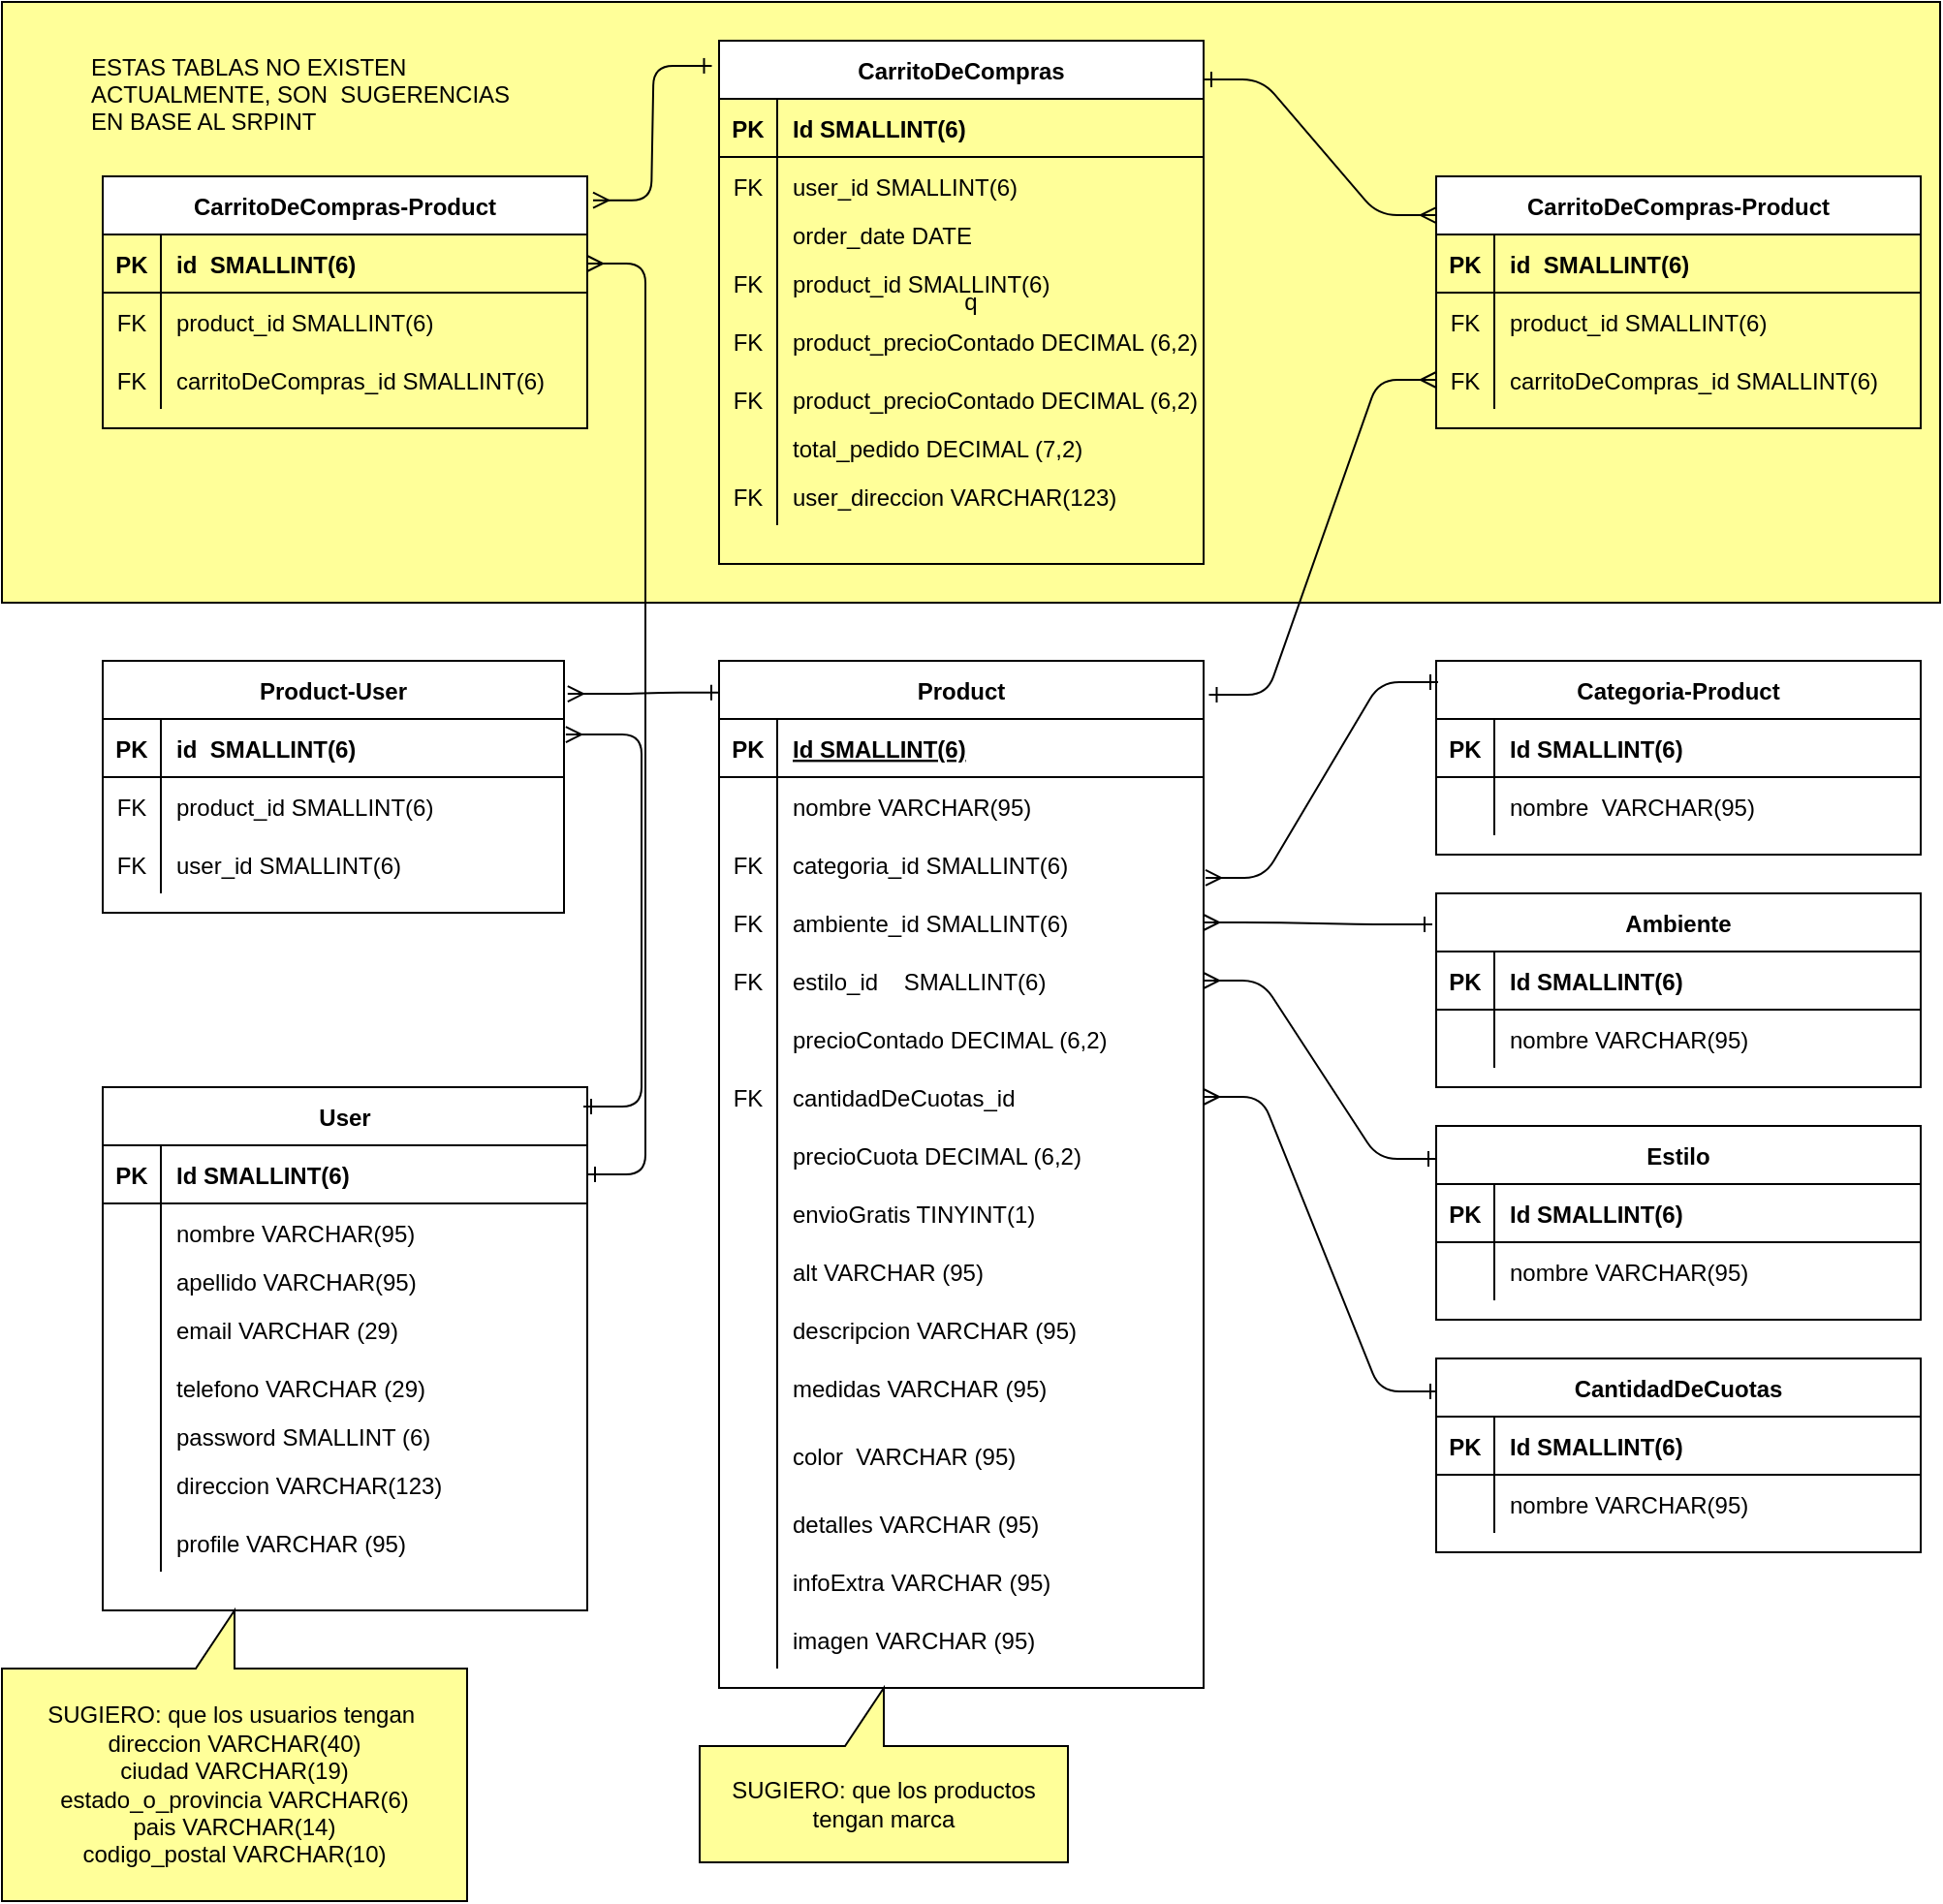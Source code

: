 <mxfile version="20.1.1" type="github">
  <diagram id="R2lEEEUBdFMjLlhIrx00" name="Page-1">
    <mxGraphModel dx="2216" dy="976" grid="1" gridSize="10" guides="1" tooltips="1" connect="1" arrows="1" fold="1" page="1" pageScale="1" pageWidth="850" pageHeight="1100" math="0" shadow="0" extFonts="Permanent Marker^https://fonts.googleapis.com/css?family=Permanent+Marker">
      <root>
        <mxCell id="0" />
        <mxCell id="1" parent="0" />
        <mxCell id="teKQK5fEHj1p9noj8ZQS-124" value="q" style="rounded=0;whiteSpace=wrap;html=1;fillColor=#FFFF99;" vertex="1" parent="1">
          <mxGeometry x="90" y="20" width="1000" height="310" as="geometry" />
        </mxCell>
        <mxCell id="C-vyLk0tnHw3VtMMgP7b-12" value="" style="edgeStyle=entityRelationEdgeStyle;endArrow=ERmany;startArrow=ERone;endFill=0;startFill=0;exitX=0;exitY=0.17;exitDx=0;exitDy=0;entryX=1;entryY=0.5;entryDx=0;entryDy=0;exitPerimeter=0;" parent="1" source="C-vyLk0tnHw3VtMMgP7b-13" target="J-P0UcJTzBurOZCmLvRZ-85" edge="1">
          <mxGeometry width="100" height="100" relative="1" as="geometry">
            <mxPoint x="480" y="365" as="sourcePoint" />
            <mxPoint x="420" y="340" as="targetPoint" />
          </mxGeometry>
        </mxCell>
        <mxCell id="C-vyLk0tnHw3VtMMgP7b-2" value="Product" style="shape=table;startSize=30;container=1;collapsible=1;childLayout=tableLayout;fixedRows=1;rowLines=0;fontStyle=1;align=center;resizeLast=1;" parent="1" vertex="1">
          <mxGeometry x="460" y="360" width="250" height="530" as="geometry" />
        </mxCell>
        <mxCell id="C-vyLk0tnHw3VtMMgP7b-3" value="" style="shape=partialRectangle;collapsible=0;dropTarget=0;pointerEvents=0;fillColor=none;points=[[0,0.5],[1,0.5]];portConstraint=eastwest;top=0;left=0;right=0;bottom=1;" parent="C-vyLk0tnHw3VtMMgP7b-2" vertex="1">
          <mxGeometry y="30" width="250" height="30" as="geometry" />
        </mxCell>
        <mxCell id="C-vyLk0tnHw3VtMMgP7b-4" value="PK" style="shape=partialRectangle;overflow=hidden;connectable=0;fillColor=none;top=0;left=0;bottom=0;right=0;fontStyle=1;" parent="C-vyLk0tnHw3VtMMgP7b-3" vertex="1">
          <mxGeometry width="30" height="30" as="geometry">
            <mxRectangle width="30" height="30" as="alternateBounds" />
          </mxGeometry>
        </mxCell>
        <mxCell id="C-vyLk0tnHw3VtMMgP7b-5" value="Id SMALLINT(6)" style="shape=partialRectangle;overflow=hidden;connectable=0;fillColor=none;top=0;left=0;bottom=0;right=0;align=left;spacingLeft=6;fontStyle=5;" parent="C-vyLk0tnHw3VtMMgP7b-3" vertex="1">
          <mxGeometry x="30" width="220" height="30" as="geometry">
            <mxRectangle width="220" height="30" as="alternateBounds" />
          </mxGeometry>
        </mxCell>
        <mxCell id="C-vyLk0tnHw3VtMMgP7b-6" value="" style="shape=partialRectangle;collapsible=0;dropTarget=0;pointerEvents=0;fillColor=none;points=[[0,0.5],[1,0.5]];portConstraint=eastwest;top=0;left=0;right=0;bottom=0;" parent="C-vyLk0tnHw3VtMMgP7b-2" vertex="1">
          <mxGeometry y="60" width="250" height="30" as="geometry" />
        </mxCell>
        <mxCell id="C-vyLk0tnHw3VtMMgP7b-7" value="" style="shape=partialRectangle;overflow=hidden;connectable=0;fillColor=none;top=0;left=0;bottom=0;right=0;" parent="C-vyLk0tnHw3VtMMgP7b-6" vertex="1">
          <mxGeometry width="30" height="30" as="geometry">
            <mxRectangle width="30" height="30" as="alternateBounds" />
          </mxGeometry>
        </mxCell>
        <mxCell id="C-vyLk0tnHw3VtMMgP7b-8" value="nombre VARCHAR(95)" style="shape=partialRectangle;overflow=hidden;connectable=0;fillColor=none;top=0;left=0;bottom=0;right=0;align=left;spacingLeft=6;" parent="C-vyLk0tnHw3VtMMgP7b-6" vertex="1">
          <mxGeometry x="30" width="220" height="30" as="geometry">
            <mxRectangle width="220" height="30" as="alternateBounds" />
          </mxGeometry>
        </mxCell>
        <mxCell id="C-vyLk0tnHw3VtMMgP7b-9" value="" style="shape=partialRectangle;collapsible=0;dropTarget=0;pointerEvents=0;fillColor=none;points=[[0,0.5],[1,0.5]];portConstraint=eastwest;top=0;left=0;right=0;bottom=0;" parent="C-vyLk0tnHw3VtMMgP7b-2" vertex="1">
          <mxGeometry y="90" width="250" height="30" as="geometry" />
        </mxCell>
        <mxCell id="C-vyLk0tnHw3VtMMgP7b-10" value="FK" style="shape=partialRectangle;overflow=hidden;connectable=0;fillColor=none;top=0;left=0;bottom=0;right=0;" parent="C-vyLk0tnHw3VtMMgP7b-9" vertex="1">
          <mxGeometry width="30" height="30" as="geometry">
            <mxRectangle width="30" height="30" as="alternateBounds" />
          </mxGeometry>
        </mxCell>
        <mxCell id="C-vyLk0tnHw3VtMMgP7b-11" value="categoria_id SMALLINT(6)" style="shape=partialRectangle;overflow=hidden;connectable=0;fillColor=none;top=0;left=0;bottom=0;right=0;align=left;spacingLeft=6;" parent="C-vyLk0tnHw3VtMMgP7b-9" vertex="1">
          <mxGeometry x="30" width="220" height="30" as="geometry">
            <mxRectangle width="220" height="30" as="alternateBounds" />
          </mxGeometry>
        </mxCell>
        <mxCell id="J-P0UcJTzBurOZCmLvRZ-69" value="" style="shape=partialRectangle;collapsible=0;dropTarget=0;pointerEvents=0;fillColor=none;points=[[0,0.5],[1,0.5]];portConstraint=eastwest;top=0;left=0;right=0;bottom=0;" parent="C-vyLk0tnHw3VtMMgP7b-2" vertex="1">
          <mxGeometry y="120" width="250" height="30" as="geometry" />
        </mxCell>
        <mxCell id="J-P0UcJTzBurOZCmLvRZ-70" value="FK" style="shape=partialRectangle;overflow=hidden;connectable=0;fillColor=none;top=0;left=0;bottom=0;right=0;" parent="J-P0UcJTzBurOZCmLvRZ-69" vertex="1">
          <mxGeometry width="30" height="30" as="geometry">
            <mxRectangle width="30" height="30" as="alternateBounds" />
          </mxGeometry>
        </mxCell>
        <mxCell id="J-P0UcJTzBurOZCmLvRZ-71" value="ambiente_id SMALLINT(6)" style="shape=partialRectangle;overflow=hidden;connectable=0;fillColor=none;top=0;left=0;bottom=0;right=0;align=left;spacingLeft=6;" parent="J-P0UcJTzBurOZCmLvRZ-69" vertex="1">
          <mxGeometry x="30" width="220" height="30" as="geometry">
            <mxRectangle width="220" height="30" as="alternateBounds" />
          </mxGeometry>
        </mxCell>
        <mxCell id="J-P0UcJTzBurOZCmLvRZ-85" value="" style="shape=partialRectangle;collapsible=0;dropTarget=0;pointerEvents=0;fillColor=none;points=[[0,0.5],[1,0.5]];portConstraint=eastwest;top=0;left=0;right=0;bottom=0;" parent="C-vyLk0tnHw3VtMMgP7b-2" vertex="1">
          <mxGeometry y="150" width="250" height="30" as="geometry" />
        </mxCell>
        <mxCell id="J-P0UcJTzBurOZCmLvRZ-86" value="FK" style="shape=partialRectangle;overflow=hidden;connectable=0;fillColor=none;top=0;left=0;bottom=0;right=0;" parent="J-P0UcJTzBurOZCmLvRZ-85" vertex="1">
          <mxGeometry width="30" height="30" as="geometry">
            <mxRectangle width="30" height="30" as="alternateBounds" />
          </mxGeometry>
        </mxCell>
        <mxCell id="J-P0UcJTzBurOZCmLvRZ-87" value="estilo_id    SMALLINT(6)" style="shape=partialRectangle;overflow=hidden;connectable=0;fillColor=none;top=0;left=0;bottom=0;right=0;align=left;spacingLeft=6;" parent="J-P0UcJTzBurOZCmLvRZ-85" vertex="1">
          <mxGeometry x="30" width="220" height="30" as="geometry">
            <mxRectangle width="220" height="30" as="alternateBounds" />
          </mxGeometry>
        </mxCell>
        <mxCell id="J-P0UcJTzBurOZCmLvRZ-88" value="" style="shape=partialRectangle;collapsible=0;dropTarget=0;pointerEvents=0;fillColor=none;points=[[0,0.5],[1,0.5]];portConstraint=eastwest;top=0;left=0;right=0;bottom=0;" parent="C-vyLk0tnHw3VtMMgP7b-2" vertex="1">
          <mxGeometry y="180" width="250" height="30" as="geometry" />
        </mxCell>
        <mxCell id="J-P0UcJTzBurOZCmLvRZ-89" value="" style="shape=partialRectangle;overflow=hidden;connectable=0;fillColor=none;top=0;left=0;bottom=0;right=0;" parent="J-P0UcJTzBurOZCmLvRZ-88" vertex="1">
          <mxGeometry width="30" height="30" as="geometry">
            <mxRectangle width="30" height="30" as="alternateBounds" />
          </mxGeometry>
        </mxCell>
        <mxCell id="J-P0UcJTzBurOZCmLvRZ-90" value="precioContado DECIMAL (6,2)" style="shape=partialRectangle;overflow=hidden;connectable=0;fillColor=none;top=0;left=0;bottom=0;right=0;align=left;spacingLeft=6;" parent="J-P0UcJTzBurOZCmLvRZ-88" vertex="1">
          <mxGeometry x="30" width="220" height="30" as="geometry">
            <mxRectangle width="220" height="30" as="alternateBounds" />
          </mxGeometry>
        </mxCell>
        <mxCell id="J-P0UcJTzBurOZCmLvRZ-91" value="" style="shape=partialRectangle;collapsible=0;dropTarget=0;pointerEvents=0;fillColor=none;points=[[0,0.5],[1,0.5]];portConstraint=eastwest;top=0;left=0;right=0;bottom=0;" parent="C-vyLk0tnHw3VtMMgP7b-2" vertex="1">
          <mxGeometry y="210" width="250" height="30" as="geometry" />
        </mxCell>
        <mxCell id="J-P0UcJTzBurOZCmLvRZ-92" value="FK" style="shape=partialRectangle;overflow=hidden;connectable=0;fillColor=none;top=0;left=0;bottom=0;right=0;" parent="J-P0UcJTzBurOZCmLvRZ-91" vertex="1">
          <mxGeometry width="30" height="30" as="geometry">
            <mxRectangle width="30" height="30" as="alternateBounds" />
          </mxGeometry>
        </mxCell>
        <mxCell id="J-P0UcJTzBurOZCmLvRZ-93" value="cantidadDeCuotas_id" style="shape=partialRectangle;overflow=hidden;connectable=0;fillColor=none;top=0;left=0;bottom=0;right=0;align=left;spacingLeft=6;" parent="J-P0UcJTzBurOZCmLvRZ-91" vertex="1">
          <mxGeometry x="30" width="220" height="30" as="geometry">
            <mxRectangle width="220" height="30" as="alternateBounds" />
          </mxGeometry>
        </mxCell>
        <mxCell id="J-P0UcJTzBurOZCmLvRZ-116" value="" style="shape=partialRectangle;collapsible=0;dropTarget=0;pointerEvents=0;fillColor=none;points=[[0,0.5],[1,0.5]];portConstraint=eastwest;top=0;left=0;right=0;bottom=0;" parent="C-vyLk0tnHw3VtMMgP7b-2" vertex="1">
          <mxGeometry y="240" width="250" height="30" as="geometry" />
        </mxCell>
        <mxCell id="J-P0UcJTzBurOZCmLvRZ-117" value="" style="shape=partialRectangle;overflow=hidden;connectable=0;fillColor=none;top=0;left=0;bottom=0;right=0;" parent="J-P0UcJTzBurOZCmLvRZ-116" vertex="1">
          <mxGeometry width="30" height="30" as="geometry">
            <mxRectangle width="30" height="30" as="alternateBounds" />
          </mxGeometry>
        </mxCell>
        <mxCell id="J-P0UcJTzBurOZCmLvRZ-118" value="precioCuota DECIMAL (6,2)" style="shape=partialRectangle;overflow=hidden;connectable=0;fillColor=none;top=0;left=0;bottom=0;right=0;align=left;spacingLeft=6;" parent="J-P0UcJTzBurOZCmLvRZ-116" vertex="1">
          <mxGeometry x="30" width="220" height="30" as="geometry">
            <mxRectangle width="220" height="30" as="alternateBounds" />
          </mxGeometry>
        </mxCell>
        <mxCell id="J-P0UcJTzBurOZCmLvRZ-144" value="" style="shape=partialRectangle;collapsible=0;dropTarget=0;pointerEvents=0;fillColor=none;points=[[0,0.5],[1,0.5]];portConstraint=eastwest;top=0;left=0;right=0;bottom=0;" parent="C-vyLk0tnHw3VtMMgP7b-2" vertex="1">
          <mxGeometry y="270" width="250" height="30" as="geometry" />
        </mxCell>
        <mxCell id="J-P0UcJTzBurOZCmLvRZ-145" value="" style="shape=partialRectangle;overflow=hidden;connectable=0;fillColor=none;top=0;left=0;bottom=0;right=0;" parent="J-P0UcJTzBurOZCmLvRZ-144" vertex="1">
          <mxGeometry width="30" height="30" as="geometry">
            <mxRectangle width="30" height="30" as="alternateBounds" />
          </mxGeometry>
        </mxCell>
        <mxCell id="J-P0UcJTzBurOZCmLvRZ-146" value="envioGratis TINYINT(1)" style="shape=partialRectangle;overflow=hidden;connectable=0;fillColor=none;top=0;left=0;bottom=0;right=0;align=left;spacingLeft=6;" parent="J-P0UcJTzBurOZCmLvRZ-144" vertex="1">
          <mxGeometry x="30" width="220" height="30" as="geometry">
            <mxRectangle width="220" height="30" as="alternateBounds" />
          </mxGeometry>
        </mxCell>
        <mxCell id="J-P0UcJTzBurOZCmLvRZ-147" value="" style="shape=partialRectangle;collapsible=0;dropTarget=0;pointerEvents=0;fillColor=none;points=[[0,0.5],[1,0.5]];portConstraint=eastwest;top=0;left=0;right=0;bottom=0;" parent="C-vyLk0tnHw3VtMMgP7b-2" vertex="1">
          <mxGeometry y="300" width="250" height="30" as="geometry" />
        </mxCell>
        <mxCell id="J-P0UcJTzBurOZCmLvRZ-148" value="" style="shape=partialRectangle;overflow=hidden;connectable=0;fillColor=none;top=0;left=0;bottom=0;right=0;" parent="J-P0UcJTzBurOZCmLvRZ-147" vertex="1">
          <mxGeometry width="30" height="30" as="geometry">
            <mxRectangle width="30" height="30" as="alternateBounds" />
          </mxGeometry>
        </mxCell>
        <mxCell id="J-P0UcJTzBurOZCmLvRZ-149" value="alt VARCHAR (95)" style="shape=partialRectangle;overflow=hidden;connectable=0;fillColor=none;top=0;left=0;bottom=0;right=0;align=left;spacingLeft=6;" parent="J-P0UcJTzBurOZCmLvRZ-147" vertex="1">
          <mxGeometry x="30" width="220" height="30" as="geometry">
            <mxRectangle width="220" height="30" as="alternateBounds" />
          </mxGeometry>
        </mxCell>
        <mxCell id="J-P0UcJTzBurOZCmLvRZ-181" value="" style="shape=partialRectangle;collapsible=0;dropTarget=0;pointerEvents=0;fillColor=none;points=[[0,0.5],[1,0.5]];portConstraint=eastwest;top=0;left=0;right=0;bottom=0;" parent="C-vyLk0tnHw3VtMMgP7b-2" vertex="1">
          <mxGeometry y="330" width="250" height="30" as="geometry" />
        </mxCell>
        <mxCell id="J-P0UcJTzBurOZCmLvRZ-182" value="" style="shape=partialRectangle;overflow=hidden;connectable=0;fillColor=none;top=0;left=0;bottom=0;right=0;" parent="J-P0UcJTzBurOZCmLvRZ-181" vertex="1">
          <mxGeometry width="30" height="30" as="geometry">
            <mxRectangle width="30" height="30" as="alternateBounds" />
          </mxGeometry>
        </mxCell>
        <mxCell id="J-P0UcJTzBurOZCmLvRZ-183" value="descripcion VARCHAR (95)" style="shape=partialRectangle;overflow=hidden;connectable=0;fillColor=none;top=0;left=0;bottom=0;right=0;align=left;spacingLeft=6;" parent="J-P0UcJTzBurOZCmLvRZ-181" vertex="1">
          <mxGeometry x="30" width="220" height="30" as="geometry">
            <mxRectangle width="220" height="30" as="alternateBounds" />
          </mxGeometry>
        </mxCell>
        <mxCell id="J-P0UcJTzBurOZCmLvRZ-184" value="" style="shape=partialRectangle;collapsible=0;dropTarget=0;pointerEvents=0;fillColor=none;points=[[0,0.5],[1,0.5]];portConstraint=eastwest;top=0;left=0;right=0;bottom=0;" parent="C-vyLk0tnHw3VtMMgP7b-2" vertex="1">
          <mxGeometry y="360" width="250" height="30" as="geometry" />
        </mxCell>
        <mxCell id="J-P0UcJTzBurOZCmLvRZ-185" value="" style="shape=partialRectangle;overflow=hidden;connectable=0;fillColor=none;top=0;left=0;bottom=0;right=0;" parent="J-P0UcJTzBurOZCmLvRZ-184" vertex="1">
          <mxGeometry width="30" height="30" as="geometry">
            <mxRectangle width="30" height="30" as="alternateBounds" />
          </mxGeometry>
        </mxCell>
        <mxCell id="J-P0UcJTzBurOZCmLvRZ-186" value="medidas VARCHAR (95)" style="shape=partialRectangle;overflow=hidden;connectable=0;fillColor=none;top=0;left=0;bottom=0;right=0;align=left;spacingLeft=6;" parent="J-P0UcJTzBurOZCmLvRZ-184" vertex="1">
          <mxGeometry x="30" width="220" height="30" as="geometry">
            <mxRectangle width="220" height="30" as="alternateBounds" />
          </mxGeometry>
        </mxCell>
        <mxCell id="J-P0UcJTzBurOZCmLvRZ-187" value="" style="shape=partialRectangle;collapsible=0;dropTarget=0;pointerEvents=0;fillColor=none;points=[[0,0.5],[1,0.5]];portConstraint=eastwest;top=0;left=0;right=0;bottom=0;" parent="C-vyLk0tnHw3VtMMgP7b-2" vertex="1">
          <mxGeometry y="390" width="250" height="40" as="geometry" />
        </mxCell>
        <mxCell id="J-P0UcJTzBurOZCmLvRZ-188" value="" style="shape=partialRectangle;overflow=hidden;connectable=0;fillColor=none;top=0;left=0;bottom=0;right=0;" parent="J-P0UcJTzBurOZCmLvRZ-187" vertex="1">
          <mxGeometry width="30" height="40" as="geometry">
            <mxRectangle width="30" height="40" as="alternateBounds" />
          </mxGeometry>
        </mxCell>
        <mxCell id="J-P0UcJTzBurOZCmLvRZ-189" value="color  VARCHAR (95)" style="shape=partialRectangle;overflow=hidden;connectable=0;fillColor=none;top=0;left=0;bottom=0;right=0;align=left;spacingLeft=6;" parent="J-P0UcJTzBurOZCmLvRZ-187" vertex="1">
          <mxGeometry x="30" width="220" height="40" as="geometry">
            <mxRectangle width="220" height="40" as="alternateBounds" />
          </mxGeometry>
        </mxCell>
        <mxCell id="J-P0UcJTzBurOZCmLvRZ-190" value="" style="shape=partialRectangle;collapsible=0;dropTarget=0;pointerEvents=0;fillColor=none;points=[[0,0.5],[1,0.5]];portConstraint=eastwest;top=0;left=0;right=0;bottom=0;" parent="C-vyLk0tnHw3VtMMgP7b-2" vertex="1">
          <mxGeometry y="430" width="250" height="30" as="geometry" />
        </mxCell>
        <mxCell id="J-P0UcJTzBurOZCmLvRZ-191" value="" style="shape=partialRectangle;overflow=hidden;connectable=0;fillColor=none;top=0;left=0;bottom=0;right=0;" parent="J-P0UcJTzBurOZCmLvRZ-190" vertex="1">
          <mxGeometry width="30" height="30" as="geometry">
            <mxRectangle width="30" height="30" as="alternateBounds" />
          </mxGeometry>
        </mxCell>
        <mxCell id="J-P0UcJTzBurOZCmLvRZ-192" value="detalles VARCHAR (95)" style="shape=partialRectangle;overflow=hidden;connectable=0;fillColor=none;top=0;left=0;bottom=0;right=0;align=left;spacingLeft=6;" parent="J-P0UcJTzBurOZCmLvRZ-190" vertex="1">
          <mxGeometry x="30" width="220" height="30" as="geometry">
            <mxRectangle width="220" height="30" as="alternateBounds" />
          </mxGeometry>
        </mxCell>
        <mxCell id="J-P0UcJTzBurOZCmLvRZ-193" value="" style="shape=partialRectangle;collapsible=0;dropTarget=0;pointerEvents=0;fillColor=none;points=[[0,0.5],[1,0.5]];portConstraint=eastwest;top=0;left=0;right=0;bottom=0;" parent="C-vyLk0tnHw3VtMMgP7b-2" vertex="1">
          <mxGeometry y="460" width="250" height="30" as="geometry" />
        </mxCell>
        <mxCell id="J-P0UcJTzBurOZCmLvRZ-194" value="" style="shape=partialRectangle;overflow=hidden;connectable=0;fillColor=none;top=0;left=0;bottom=0;right=0;" parent="J-P0UcJTzBurOZCmLvRZ-193" vertex="1">
          <mxGeometry width="30" height="30" as="geometry">
            <mxRectangle width="30" height="30" as="alternateBounds" />
          </mxGeometry>
        </mxCell>
        <mxCell id="J-P0UcJTzBurOZCmLvRZ-195" value="infoExtra VARCHAR (95)" style="shape=partialRectangle;overflow=hidden;connectable=0;fillColor=none;top=0;left=0;bottom=0;right=0;align=left;spacingLeft=6;" parent="J-P0UcJTzBurOZCmLvRZ-193" vertex="1">
          <mxGeometry x="30" width="220" height="30" as="geometry">
            <mxRectangle width="220" height="30" as="alternateBounds" />
          </mxGeometry>
        </mxCell>
        <mxCell id="J-P0UcJTzBurOZCmLvRZ-196" value="" style="shape=partialRectangle;collapsible=0;dropTarget=0;pointerEvents=0;fillColor=none;points=[[0,0.5],[1,0.5]];portConstraint=eastwest;top=0;left=0;right=0;bottom=0;" parent="C-vyLk0tnHw3VtMMgP7b-2" vertex="1">
          <mxGeometry y="490" width="250" height="30" as="geometry" />
        </mxCell>
        <mxCell id="J-P0UcJTzBurOZCmLvRZ-197" value="" style="shape=partialRectangle;overflow=hidden;connectable=0;fillColor=none;top=0;left=0;bottom=0;right=0;" parent="J-P0UcJTzBurOZCmLvRZ-196" vertex="1">
          <mxGeometry width="30" height="30" as="geometry">
            <mxRectangle width="30" height="30" as="alternateBounds" />
          </mxGeometry>
        </mxCell>
        <mxCell id="J-P0UcJTzBurOZCmLvRZ-198" value="imagen VARCHAR (95)" style="shape=partialRectangle;overflow=hidden;connectable=0;fillColor=none;top=0;left=0;bottom=0;right=0;align=left;spacingLeft=6;" parent="J-P0UcJTzBurOZCmLvRZ-196" vertex="1">
          <mxGeometry x="30" width="220" height="30" as="geometry">
            <mxRectangle width="220" height="30" as="alternateBounds" />
          </mxGeometry>
        </mxCell>
        <mxCell id="C-vyLk0tnHw3VtMMgP7b-13" value="Estilo" style="shape=table;startSize=30;container=1;collapsible=1;childLayout=tableLayout;fixedRows=1;rowLines=0;fontStyle=1;align=center;resizeLast=1;" parent="1" vertex="1">
          <mxGeometry x="830" y="600" width="250" height="100" as="geometry" />
        </mxCell>
        <mxCell id="C-vyLk0tnHw3VtMMgP7b-14" value="" style="shape=partialRectangle;collapsible=0;dropTarget=0;pointerEvents=0;fillColor=none;points=[[0,0.5],[1,0.5]];portConstraint=eastwest;top=0;left=0;right=0;bottom=1;" parent="C-vyLk0tnHw3VtMMgP7b-13" vertex="1">
          <mxGeometry y="30" width="250" height="30" as="geometry" />
        </mxCell>
        <mxCell id="C-vyLk0tnHw3VtMMgP7b-15" value="PK" style="shape=partialRectangle;overflow=hidden;connectable=0;fillColor=none;top=0;left=0;bottom=0;right=0;fontStyle=1;" parent="C-vyLk0tnHw3VtMMgP7b-14" vertex="1">
          <mxGeometry width="30" height="30" as="geometry">
            <mxRectangle width="30" height="30" as="alternateBounds" />
          </mxGeometry>
        </mxCell>
        <mxCell id="C-vyLk0tnHw3VtMMgP7b-16" value="Id SMALLINT(6)" style="shape=partialRectangle;overflow=hidden;connectable=0;fillColor=none;top=0;left=0;bottom=0;right=0;align=left;spacingLeft=6;fontStyle=1;" parent="C-vyLk0tnHw3VtMMgP7b-14" vertex="1">
          <mxGeometry x="30" width="220" height="30" as="geometry">
            <mxRectangle width="220" height="30" as="alternateBounds" />
          </mxGeometry>
        </mxCell>
        <mxCell id="C-vyLk0tnHw3VtMMgP7b-17" value="" style="shape=partialRectangle;collapsible=0;dropTarget=0;pointerEvents=0;fillColor=none;points=[[0,0.5],[1,0.5]];portConstraint=eastwest;top=0;left=0;right=0;bottom=0;" parent="C-vyLk0tnHw3VtMMgP7b-13" vertex="1">
          <mxGeometry y="60" width="250" height="30" as="geometry" />
        </mxCell>
        <mxCell id="C-vyLk0tnHw3VtMMgP7b-18" value="" style="shape=partialRectangle;overflow=hidden;connectable=0;fillColor=none;top=0;left=0;bottom=0;right=0;" parent="C-vyLk0tnHw3VtMMgP7b-17" vertex="1">
          <mxGeometry width="30" height="30" as="geometry">
            <mxRectangle width="30" height="30" as="alternateBounds" />
          </mxGeometry>
        </mxCell>
        <mxCell id="C-vyLk0tnHw3VtMMgP7b-19" value="nombre VARCHAR(95)" style="shape=partialRectangle;overflow=hidden;connectable=0;fillColor=none;top=0;left=0;bottom=0;right=0;align=left;spacingLeft=6;" parent="C-vyLk0tnHw3VtMMgP7b-17" vertex="1">
          <mxGeometry x="30" width="220" height="30" as="geometry">
            <mxRectangle width="220" height="30" as="alternateBounds" />
          </mxGeometry>
        </mxCell>
        <mxCell id="C-vyLk0tnHw3VtMMgP7b-23" value="User" style="shape=table;startSize=30;container=1;collapsible=1;childLayout=tableLayout;fixedRows=1;rowLines=0;fontStyle=1;align=center;resizeLast=1;" parent="1" vertex="1">
          <mxGeometry x="142" y="580" width="250" height="270" as="geometry" />
        </mxCell>
        <mxCell id="C-vyLk0tnHw3VtMMgP7b-24" value="" style="shape=partialRectangle;collapsible=0;dropTarget=0;pointerEvents=0;fillColor=none;points=[[0,0.5],[1,0.5]];portConstraint=eastwest;top=0;left=0;right=0;bottom=1;" parent="C-vyLk0tnHw3VtMMgP7b-23" vertex="1">
          <mxGeometry y="30" width="250" height="30" as="geometry" />
        </mxCell>
        <mxCell id="C-vyLk0tnHw3VtMMgP7b-25" value="PK" style="shape=partialRectangle;overflow=hidden;connectable=0;fillColor=none;top=0;left=0;bottom=0;right=0;fontStyle=1;" parent="C-vyLk0tnHw3VtMMgP7b-24" vertex="1">
          <mxGeometry width="30" height="30" as="geometry">
            <mxRectangle width="30" height="30" as="alternateBounds" />
          </mxGeometry>
        </mxCell>
        <mxCell id="C-vyLk0tnHw3VtMMgP7b-26" value="Id SMALLINT(6)" style="shape=partialRectangle;overflow=hidden;connectable=0;fillColor=none;top=0;left=0;bottom=0;right=0;align=left;spacingLeft=6;fontStyle=1;" parent="C-vyLk0tnHw3VtMMgP7b-24" vertex="1">
          <mxGeometry x="30" width="220" height="30" as="geometry">
            <mxRectangle width="220" height="30" as="alternateBounds" />
          </mxGeometry>
        </mxCell>
        <mxCell id="C-vyLk0tnHw3VtMMgP7b-27" value="" style="shape=partialRectangle;collapsible=0;dropTarget=0;pointerEvents=0;fillColor=none;points=[[0,0.5],[1,0.5]];portConstraint=eastwest;top=0;left=0;right=0;bottom=0;" parent="C-vyLk0tnHw3VtMMgP7b-23" vertex="1">
          <mxGeometry y="60" width="250" height="30" as="geometry" />
        </mxCell>
        <mxCell id="C-vyLk0tnHw3VtMMgP7b-28" value="" style="shape=partialRectangle;overflow=hidden;connectable=0;fillColor=none;top=0;left=0;bottom=0;right=0;" parent="C-vyLk0tnHw3VtMMgP7b-27" vertex="1">
          <mxGeometry width="30" height="30" as="geometry">
            <mxRectangle width="30" height="30" as="alternateBounds" />
          </mxGeometry>
        </mxCell>
        <mxCell id="C-vyLk0tnHw3VtMMgP7b-29" value="nombre VARCHAR(95)" style="shape=partialRectangle;overflow=hidden;connectable=0;fillColor=none;top=0;left=0;bottom=0;right=0;align=left;spacingLeft=6;" parent="C-vyLk0tnHw3VtMMgP7b-27" vertex="1">
          <mxGeometry x="30" width="220" height="30" as="geometry">
            <mxRectangle width="220" height="30" as="alternateBounds" />
          </mxGeometry>
        </mxCell>
        <mxCell id="J-P0UcJTzBurOZCmLvRZ-1" value="" style="shape=partialRectangle;collapsible=0;dropTarget=0;pointerEvents=0;fillColor=none;points=[[0,0.5],[1,0.5]];portConstraint=eastwest;top=0;left=0;right=0;bottom=0;" parent="C-vyLk0tnHw3VtMMgP7b-23" vertex="1">
          <mxGeometry y="90" width="250" height="20" as="geometry" />
        </mxCell>
        <mxCell id="J-P0UcJTzBurOZCmLvRZ-2" value="" style="shape=partialRectangle;overflow=hidden;connectable=0;fillColor=none;top=0;left=0;bottom=0;right=0;" parent="J-P0UcJTzBurOZCmLvRZ-1" vertex="1">
          <mxGeometry width="30" height="20" as="geometry">
            <mxRectangle width="30" height="20" as="alternateBounds" />
          </mxGeometry>
        </mxCell>
        <mxCell id="J-P0UcJTzBurOZCmLvRZ-3" value="apellido VARCHAR(95)" style="shape=partialRectangle;overflow=hidden;connectable=0;fillColor=none;top=0;left=0;bottom=0;right=0;align=left;spacingLeft=6;" parent="J-P0UcJTzBurOZCmLvRZ-1" vertex="1">
          <mxGeometry x="30" width="220" height="20" as="geometry">
            <mxRectangle width="220" height="20" as="alternateBounds" />
          </mxGeometry>
        </mxCell>
        <mxCell id="J-P0UcJTzBurOZCmLvRZ-16" value="" style="shape=partialRectangle;collapsible=0;dropTarget=0;pointerEvents=0;fillColor=none;points=[[0,0.5],[1,0.5]];portConstraint=eastwest;top=0;left=0;right=0;bottom=0;" parent="C-vyLk0tnHw3VtMMgP7b-23" vertex="1">
          <mxGeometry y="110" width="250" height="30" as="geometry" />
        </mxCell>
        <mxCell id="J-P0UcJTzBurOZCmLvRZ-17" value="" style="shape=partialRectangle;overflow=hidden;connectable=0;fillColor=none;top=0;left=0;bottom=0;right=0;" parent="J-P0UcJTzBurOZCmLvRZ-16" vertex="1">
          <mxGeometry width="30" height="30" as="geometry">
            <mxRectangle width="30" height="30" as="alternateBounds" />
          </mxGeometry>
        </mxCell>
        <mxCell id="J-P0UcJTzBurOZCmLvRZ-18" value="email VARCHAR (29)" style="shape=partialRectangle;overflow=hidden;connectable=0;fillColor=none;top=0;left=0;bottom=0;right=0;align=left;spacingLeft=6;" parent="J-P0UcJTzBurOZCmLvRZ-16" vertex="1">
          <mxGeometry x="30" width="220" height="30" as="geometry">
            <mxRectangle width="220" height="30" as="alternateBounds" />
          </mxGeometry>
        </mxCell>
        <mxCell id="J-P0UcJTzBurOZCmLvRZ-19" value="" style="shape=partialRectangle;collapsible=0;dropTarget=0;pointerEvents=0;fillColor=none;points=[[0,0.5],[1,0.5]];portConstraint=eastwest;top=0;left=0;right=0;bottom=0;" parent="C-vyLk0tnHw3VtMMgP7b-23" vertex="1">
          <mxGeometry y="140" width="250" height="30" as="geometry" />
        </mxCell>
        <mxCell id="J-P0UcJTzBurOZCmLvRZ-20" value="" style="shape=partialRectangle;overflow=hidden;connectable=0;fillColor=none;top=0;left=0;bottom=0;right=0;" parent="J-P0UcJTzBurOZCmLvRZ-19" vertex="1">
          <mxGeometry width="30" height="30" as="geometry">
            <mxRectangle width="30" height="30" as="alternateBounds" />
          </mxGeometry>
        </mxCell>
        <mxCell id="J-P0UcJTzBurOZCmLvRZ-21" value="telefono VARCHAR (29)" style="shape=partialRectangle;overflow=hidden;connectable=0;fillColor=none;top=0;left=0;bottom=0;right=0;align=left;spacingLeft=6;" parent="J-P0UcJTzBurOZCmLvRZ-19" vertex="1">
          <mxGeometry x="30" width="220" height="30" as="geometry">
            <mxRectangle width="220" height="30" as="alternateBounds" />
          </mxGeometry>
        </mxCell>
        <mxCell id="J-P0UcJTzBurOZCmLvRZ-22" value="" style="shape=partialRectangle;collapsible=0;dropTarget=0;pointerEvents=0;fillColor=none;points=[[0,0.5],[1,0.5]];portConstraint=eastwest;top=0;left=0;right=0;bottom=0;" parent="C-vyLk0tnHw3VtMMgP7b-23" vertex="1">
          <mxGeometry y="170" width="250" height="20" as="geometry" />
        </mxCell>
        <mxCell id="J-P0UcJTzBurOZCmLvRZ-23" value="" style="shape=partialRectangle;overflow=hidden;connectable=0;fillColor=none;top=0;left=0;bottom=0;right=0;" parent="J-P0UcJTzBurOZCmLvRZ-22" vertex="1">
          <mxGeometry width="30" height="20" as="geometry">
            <mxRectangle width="30" height="20" as="alternateBounds" />
          </mxGeometry>
        </mxCell>
        <mxCell id="J-P0UcJTzBurOZCmLvRZ-24" value="password SMALLINT (6)" style="shape=partialRectangle;overflow=hidden;connectable=0;fillColor=none;top=0;left=0;bottom=0;right=0;align=left;spacingLeft=6;" parent="J-P0UcJTzBurOZCmLvRZ-22" vertex="1">
          <mxGeometry x="30" width="220" height="20" as="geometry">
            <mxRectangle width="220" height="20" as="alternateBounds" />
          </mxGeometry>
        </mxCell>
        <mxCell id="J-P0UcJTzBurOZCmLvRZ-63" value="" style="shape=partialRectangle;collapsible=0;dropTarget=0;pointerEvents=0;fillColor=none;points=[[0,0.5],[1,0.5]];portConstraint=eastwest;top=0;left=0;right=0;bottom=0;" parent="C-vyLk0tnHw3VtMMgP7b-23" vertex="1">
          <mxGeometry y="190" width="250" height="30" as="geometry" />
        </mxCell>
        <mxCell id="J-P0UcJTzBurOZCmLvRZ-64" value="" style="shape=partialRectangle;overflow=hidden;connectable=0;fillColor=none;top=0;left=0;bottom=0;right=0;" parent="J-P0UcJTzBurOZCmLvRZ-63" vertex="1">
          <mxGeometry width="30" height="30" as="geometry">
            <mxRectangle width="30" height="30" as="alternateBounds" />
          </mxGeometry>
        </mxCell>
        <mxCell id="J-P0UcJTzBurOZCmLvRZ-65" value="direccion VARCHAR(123)" style="shape=partialRectangle;overflow=hidden;connectable=0;fillColor=none;top=0;left=0;bottom=0;right=0;align=left;spacingLeft=6;" parent="J-P0UcJTzBurOZCmLvRZ-63" vertex="1">
          <mxGeometry x="30" width="220" height="30" as="geometry">
            <mxRectangle width="220" height="30" as="alternateBounds" />
          </mxGeometry>
        </mxCell>
        <mxCell id="J-P0UcJTzBurOZCmLvRZ-66" value="" style="shape=partialRectangle;collapsible=0;dropTarget=0;pointerEvents=0;fillColor=none;points=[[0,0.5],[1,0.5]];portConstraint=eastwest;top=0;left=0;right=0;bottom=0;" parent="C-vyLk0tnHw3VtMMgP7b-23" vertex="1">
          <mxGeometry y="220" width="250" height="30" as="geometry" />
        </mxCell>
        <mxCell id="J-P0UcJTzBurOZCmLvRZ-67" value="" style="shape=partialRectangle;overflow=hidden;connectable=0;fillColor=none;top=0;left=0;bottom=0;right=0;" parent="J-P0UcJTzBurOZCmLvRZ-66" vertex="1">
          <mxGeometry width="30" height="30" as="geometry">
            <mxRectangle width="30" height="30" as="alternateBounds" />
          </mxGeometry>
        </mxCell>
        <mxCell id="J-P0UcJTzBurOZCmLvRZ-68" value="profile VARCHAR (95)" style="shape=partialRectangle;overflow=hidden;connectable=0;fillColor=none;top=0;left=0;bottom=0;right=0;align=left;spacingLeft=6;" parent="J-P0UcJTzBurOZCmLvRZ-66" vertex="1">
          <mxGeometry x="30" width="220" height="30" as="geometry">
            <mxRectangle width="220" height="30" as="alternateBounds" />
          </mxGeometry>
        </mxCell>
        <mxCell id="J-P0UcJTzBurOZCmLvRZ-206" value="Categoria-Product" style="shape=table;startSize=30;container=1;collapsible=1;childLayout=tableLayout;fixedRows=1;rowLines=0;fontStyle=1;align=center;resizeLast=1;" parent="1" vertex="1">
          <mxGeometry x="830" y="360" width="250" height="100" as="geometry" />
        </mxCell>
        <mxCell id="J-P0UcJTzBurOZCmLvRZ-207" value="" style="shape=partialRectangle;collapsible=0;dropTarget=0;pointerEvents=0;fillColor=none;points=[[0,0.5],[1,0.5]];portConstraint=eastwest;top=0;left=0;right=0;bottom=1;" parent="J-P0UcJTzBurOZCmLvRZ-206" vertex="1">
          <mxGeometry y="30" width="250" height="30" as="geometry" />
        </mxCell>
        <mxCell id="J-P0UcJTzBurOZCmLvRZ-208" value="PK" style="shape=partialRectangle;overflow=hidden;connectable=0;fillColor=none;top=0;left=0;bottom=0;right=0;fontStyle=1;" parent="J-P0UcJTzBurOZCmLvRZ-207" vertex="1">
          <mxGeometry width="30" height="30" as="geometry">
            <mxRectangle width="30" height="30" as="alternateBounds" />
          </mxGeometry>
        </mxCell>
        <mxCell id="J-P0UcJTzBurOZCmLvRZ-209" value="Id SMALLINT(6)" style="shape=partialRectangle;overflow=hidden;connectable=0;fillColor=none;top=0;left=0;bottom=0;right=0;align=left;spacingLeft=6;fontStyle=1;" parent="J-P0UcJTzBurOZCmLvRZ-207" vertex="1">
          <mxGeometry x="30" width="220" height="30" as="geometry">
            <mxRectangle width="220" height="30" as="alternateBounds" />
          </mxGeometry>
        </mxCell>
        <mxCell id="J-P0UcJTzBurOZCmLvRZ-210" value="" style="shape=partialRectangle;collapsible=0;dropTarget=0;pointerEvents=0;fillColor=none;points=[[0,0.5],[1,0.5]];portConstraint=eastwest;top=0;left=0;right=0;bottom=0;" parent="J-P0UcJTzBurOZCmLvRZ-206" vertex="1">
          <mxGeometry y="60" width="250" height="30" as="geometry" />
        </mxCell>
        <mxCell id="J-P0UcJTzBurOZCmLvRZ-211" value="" style="shape=partialRectangle;overflow=hidden;connectable=0;fillColor=none;top=0;left=0;bottom=0;right=0;" parent="J-P0UcJTzBurOZCmLvRZ-210" vertex="1">
          <mxGeometry width="30" height="30" as="geometry">
            <mxRectangle width="30" height="30" as="alternateBounds" />
          </mxGeometry>
        </mxCell>
        <mxCell id="J-P0UcJTzBurOZCmLvRZ-212" value="nombre  VARCHAR(95)" style="shape=partialRectangle;overflow=hidden;connectable=0;fillColor=none;top=0;left=0;bottom=0;right=0;align=left;spacingLeft=6;" parent="J-P0UcJTzBurOZCmLvRZ-210" vertex="1">
          <mxGeometry x="30" width="220" height="30" as="geometry">
            <mxRectangle width="220" height="30" as="alternateBounds" />
          </mxGeometry>
        </mxCell>
        <mxCell id="J-P0UcJTzBurOZCmLvRZ-213" value="Ambiente" style="shape=table;startSize=30;container=1;collapsible=1;childLayout=tableLayout;fixedRows=1;rowLines=0;fontStyle=1;align=center;resizeLast=1;" parent="1" vertex="1">
          <mxGeometry x="830" y="480" width="250" height="100" as="geometry" />
        </mxCell>
        <mxCell id="J-P0UcJTzBurOZCmLvRZ-214" value="" style="shape=partialRectangle;collapsible=0;dropTarget=0;pointerEvents=0;fillColor=none;points=[[0,0.5],[1,0.5]];portConstraint=eastwest;top=0;left=0;right=0;bottom=1;" parent="J-P0UcJTzBurOZCmLvRZ-213" vertex="1">
          <mxGeometry y="30" width="250" height="30" as="geometry" />
        </mxCell>
        <mxCell id="J-P0UcJTzBurOZCmLvRZ-215" value="PK" style="shape=partialRectangle;overflow=hidden;connectable=0;fillColor=none;top=0;left=0;bottom=0;right=0;fontStyle=1;" parent="J-P0UcJTzBurOZCmLvRZ-214" vertex="1">
          <mxGeometry width="30" height="30" as="geometry">
            <mxRectangle width="30" height="30" as="alternateBounds" />
          </mxGeometry>
        </mxCell>
        <mxCell id="J-P0UcJTzBurOZCmLvRZ-216" value="Id SMALLINT(6)" style="shape=partialRectangle;overflow=hidden;connectable=0;fillColor=none;top=0;left=0;bottom=0;right=0;align=left;spacingLeft=6;fontStyle=1;" parent="J-P0UcJTzBurOZCmLvRZ-214" vertex="1">
          <mxGeometry x="30" width="220" height="30" as="geometry">
            <mxRectangle width="220" height="30" as="alternateBounds" />
          </mxGeometry>
        </mxCell>
        <mxCell id="J-P0UcJTzBurOZCmLvRZ-217" value="" style="shape=partialRectangle;collapsible=0;dropTarget=0;pointerEvents=0;fillColor=none;points=[[0,0.5],[1,0.5]];portConstraint=eastwest;top=0;left=0;right=0;bottom=0;" parent="J-P0UcJTzBurOZCmLvRZ-213" vertex="1">
          <mxGeometry y="60" width="250" height="30" as="geometry" />
        </mxCell>
        <mxCell id="J-P0UcJTzBurOZCmLvRZ-218" value="" style="shape=partialRectangle;overflow=hidden;connectable=0;fillColor=none;top=0;left=0;bottom=0;right=0;" parent="J-P0UcJTzBurOZCmLvRZ-217" vertex="1">
          <mxGeometry width="30" height="30" as="geometry">
            <mxRectangle width="30" height="30" as="alternateBounds" />
          </mxGeometry>
        </mxCell>
        <mxCell id="J-P0UcJTzBurOZCmLvRZ-219" value="nombre VARCHAR(95)" style="shape=partialRectangle;overflow=hidden;connectable=0;fillColor=none;top=0;left=0;bottom=0;right=0;align=left;spacingLeft=6;" parent="J-P0UcJTzBurOZCmLvRZ-217" vertex="1">
          <mxGeometry x="30" width="220" height="30" as="geometry">
            <mxRectangle width="220" height="30" as="alternateBounds" />
          </mxGeometry>
        </mxCell>
        <mxCell id="J-P0UcJTzBurOZCmLvRZ-220" value="Product-User" style="shape=table;startSize=30;container=1;collapsible=1;childLayout=tableLayout;fixedRows=1;rowLines=0;fontStyle=1;align=center;resizeLast=1;" parent="1" vertex="1">
          <mxGeometry x="142" y="360" width="238" height="130" as="geometry" />
        </mxCell>
        <mxCell id="J-P0UcJTzBurOZCmLvRZ-221" value="" style="shape=partialRectangle;collapsible=0;dropTarget=0;pointerEvents=0;fillColor=none;points=[[0,0.5],[1,0.5]];portConstraint=eastwest;top=0;left=0;right=0;bottom=1;" parent="J-P0UcJTzBurOZCmLvRZ-220" vertex="1">
          <mxGeometry y="30" width="238" height="30" as="geometry" />
        </mxCell>
        <mxCell id="J-P0UcJTzBurOZCmLvRZ-222" value="PK" style="shape=partialRectangle;overflow=hidden;connectable=0;fillColor=none;top=0;left=0;bottom=0;right=0;fontStyle=1;" parent="J-P0UcJTzBurOZCmLvRZ-221" vertex="1">
          <mxGeometry width="30" height="30" as="geometry">
            <mxRectangle width="30" height="30" as="alternateBounds" />
          </mxGeometry>
        </mxCell>
        <mxCell id="J-P0UcJTzBurOZCmLvRZ-223" value="id  SMALLINT(6)" style="shape=partialRectangle;overflow=hidden;connectable=0;fillColor=none;top=0;left=0;bottom=0;right=0;align=left;spacingLeft=6;fontStyle=1;" parent="J-P0UcJTzBurOZCmLvRZ-221" vertex="1">
          <mxGeometry x="30" width="208" height="30" as="geometry">
            <mxRectangle width="208" height="30" as="alternateBounds" />
          </mxGeometry>
        </mxCell>
        <mxCell id="J-P0UcJTzBurOZCmLvRZ-224" value="" style="shape=partialRectangle;collapsible=0;dropTarget=0;pointerEvents=0;fillColor=none;points=[[0,0.5],[1,0.5]];portConstraint=eastwest;top=0;left=0;right=0;bottom=0;" parent="J-P0UcJTzBurOZCmLvRZ-220" vertex="1">
          <mxGeometry y="60" width="238" height="30" as="geometry" />
        </mxCell>
        <mxCell id="J-P0UcJTzBurOZCmLvRZ-225" value="FK" style="shape=partialRectangle;overflow=hidden;connectable=0;fillColor=none;top=0;left=0;bottom=0;right=0;" parent="J-P0UcJTzBurOZCmLvRZ-224" vertex="1">
          <mxGeometry width="30" height="30" as="geometry">
            <mxRectangle width="30" height="30" as="alternateBounds" />
          </mxGeometry>
        </mxCell>
        <mxCell id="J-P0UcJTzBurOZCmLvRZ-226" value="product_id SMALLINT(6)" style="shape=partialRectangle;overflow=hidden;connectable=0;fillColor=none;top=0;left=0;bottom=0;right=0;align=left;spacingLeft=6;" parent="J-P0UcJTzBurOZCmLvRZ-224" vertex="1">
          <mxGeometry x="30" width="208" height="30" as="geometry">
            <mxRectangle width="208" height="30" as="alternateBounds" />
          </mxGeometry>
        </mxCell>
        <mxCell id="J-P0UcJTzBurOZCmLvRZ-228" value="" style="shape=partialRectangle;collapsible=0;dropTarget=0;pointerEvents=0;fillColor=none;points=[[0,0.5],[1,0.5]];portConstraint=eastwest;top=0;left=0;right=0;bottom=0;" parent="J-P0UcJTzBurOZCmLvRZ-220" vertex="1">
          <mxGeometry y="90" width="238" height="30" as="geometry" />
        </mxCell>
        <mxCell id="J-P0UcJTzBurOZCmLvRZ-229" value="FK" style="shape=partialRectangle;overflow=hidden;connectable=0;fillColor=none;top=0;left=0;bottom=0;right=0;" parent="J-P0UcJTzBurOZCmLvRZ-228" vertex="1">
          <mxGeometry width="30" height="30" as="geometry">
            <mxRectangle width="30" height="30" as="alternateBounds" />
          </mxGeometry>
        </mxCell>
        <mxCell id="J-P0UcJTzBurOZCmLvRZ-230" value="user_id SMALLINT(6)" style="shape=partialRectangle;overflow=hidden;connectable=0;fillColor=none;top=0;left=0;bottom=0;right=0;align=left;spacingLeft=6;" parent="J-P0UcJTzBurOZCmLvRZ-228" vertex="1">
          <mxGeometry x="30" width="208" height="30" as="geometry">
            <mxRectangle width="208" height="30" as="alternateBounds" />
          </mxGeometry>
        </mxCell>
        <mxCell id="J-P0UcJTzBurOZCmLvRZ-235" value="" style="edgeStyle=entityRelationEdgeStyle;endArrow=ERmany;startArrow=ERone;endFill=0;startFill=0;exitX=0;exitY=0.031;exitDx=0;exitDy=0;exitPerimeter=0;entryX=1.008;entryY=0.131;entryDx=0;entryDy=0;entryPerimeter=0;" parent="1" source="C-vyLk0tnHw3VtMMgP7b-2" target="J-P0UcJTzBurOZCmLvRZ-220" edge="1">
          <mxGeometry width="100" height="100" relative="1" as="geometry">
            <mxPoint x="248" y="300.88" as="sourcePoint" />
            <mxPoint x="377" y="300" as="targetPoint" />
          </mxGeometry>
        </mxCell>
        <mxCell id="J-P0UcJTzBurOZCmLvRZ-239" value="" style="edgeStyle=entityRelationEdgeStyle;endArrow=ERmany;startArrow=ERone;endFill=0;startFill=0;exitX=0.004;exitY=0.11;exitDx=0;exitDy=0;entryX=1.004;entryY=0.733;entryDx=0;entryDy=0;exitPerimeter=0;entryPerimeter=0;" parent="1" source="J-P0UcJTzBurOZCmLvRZ-206" target="C-vyLk0tnHw3VtMMgP7b-9" edge="1">
          <mxGeometry width="100" height="100" relative="1" as="geometry">
            <mxPoint x="840" y="462" as="sourcePoint" />
            <mxPoint x="720" y="460" as="targetPoint" />
          </mxGeometry>
        </mxCell>
        <mxCell id="J-P0UcJTzBurOZCmLvRZ-240" value="" style="edgeStyle=entityRelationEdgeStyle;endArrow=ERmany;startArrow=ERone;endFill=0;startFill=0;entryX=1;entryY=0.5;entryDx=0;entryDy=0;exitX=0.004;exitY=0.17;exitDx=0;exitDy=0;exitPerimeter=0;" parent="1" source="J-P0UcJTzBurOZCmLvRZ-242" target="J-P0UcJTzBurOZCmLvRZ-91" edge="1">
          <mxGeometry width="100" height="100" relative="1" as="geometry">
            <mxPoint x="760" y="760" as="sourcePoint" />
            <mxPoint x="680" y="690.99" as="targetPoint" />
          </mxGeometry>
        </mxCell>
        <mxCell id="J-P0UcJTzBurOZCmLvRZ-241" value="" style="edgeStyle=entityRelationEdgeStyle;endArrow=ERmany;startArrow=ERone;endFill=0;startFill=0;entryX=1;entryY=0.5;entryDx=0;entryDy=0;exitX=-0.008;exitY=0.16;exitDx=0;exitDy=0;exitPerimeter=0;" parent="1" source="J-P0UcJTzBurOZCmLvRZ-213" target="J-P0UcJTzBurOZCmLvRZ-69" edge="1">
          <mxGeometry width="100" height="100" relative="1" as="geometry">
            <mxPoint x="830" y="495" as="sourcePoint" />
            <mxPoint x="721" y="481.99" as="targetPoint" />
          </mxGeometry>
        </mxCell>
        <mxCell id="J-P0UcJTzBurOZCmLvRZ-242" value="CantidadDeCuotas" style="shape=table;startSize=30;container=1;collapsible=1;childLayout=tableLayout;fixedRows=1;rowLines=0;fontStyle=1;align=center;resizeLast=1;" parent="1" vertex="1">
          <mxGeometry x="830" y="720" width="250" height="100" as="geometry" />
        </mxCell>
        <mxCell id="J-P0UcJTzBurOZCmLvRZ-243" value="" style="shape=partialRectangle;collapsible=0;dropTarget=0;pointerEvents=0;fillColor=none;points=[[0,0.5],[1,0.5]];portConstraint=eastwest;top=0;left=0;right=0;bottom=1;" parent="J-P0UcJTzBurOZCmLvRZ-242" vertex="1">
          <mxGeometry y="30" width="250" height="30" as="geometry" />
        </mxCell>
        <mxCell id="J-P0UcJTzBurOZCmLvRZ-244" value="PK" style="shape=partialRectangle;overflow=hidden;connectable=0;fillColor=none;top=0;left=0;bottom=0;right=0;fontStyle=1;" parent="J-P0UcJTzBurOZCmLvRZ-243" vertex="1">
          <mxGeometry width="30" height="30" as="geometry">
            <mxRectangle width="30" height="30" as="alternateBounds" />
          </mxGeometry>
        </mxCell>
        <mxCell id="J-P0UcJTzBurOZCmLvRZ-245" value="Id SMALLINT(6)" style="shape=partialRectangle;overflow=hidden;connectable=0;fillColor=none;top=0;left=0;bottom=0;right=0;align=left;spacingLeft=6;fontStyle=1;" parent="J-P0UcJTzBurOZCmLvRZ-243" vertex="1">
          <mxGeometry x="30" width="220" height="30" as="geometry">
            <mxRectangle width="220" height="30" as="alternateBounds" />
          </mxGeometry>
        </mxCell>
        <mxCell id="J-P0UcJTzBurOZCmLvRZ-246" value="" style="shape=partialRectangle;collapsible=0;dropTarget=0;pointerEvents=0;fillColor=none;points=[[0,0.5],[1,0.5]];portConstraint=eastwest;top=0;left=0;right=0;bottom=0;" parent="J-P0UcJTzBurOZCmLvRZ-242" vertex="1">
          <mxGeometry y="60" width="250" height="30" as="geometry" />
        </mxCell>
        <mxCell id="J-P0UcJTzBurOZCmLvRZ-247" value="" style="shape=partialRectangle;overflow=hidden;connectable=0;fillColor=none;top=0;left=0;bottom=0;right=0;" parent="J-P0UcJTzBurOZCmLvRZ-246" vertex="1">
          <mxGeometry width="30" height="30" as="geometry">
            <mxRectangle width="30" height="30" as="alternateBounds" />
          </mxGeometry>
        </mxCell>
        <mxCell id="J-P0UcJTzBurOZCmLvRZ-248" value="nombre VARCHAR(95)" style="shape=partialRectangle;overflow=hidden;connectable=0;fillColor=none;top=0;left=0;bottom=0;right=0;align=left;spacingLeft=6;" parent="J-P0UcJTzBurOZCmLvRZ-246" vertex="1">
          <mxGeometry x="30" width="220" height="30" as="geometry">
            <mxRectangle width="220" height="30" as="alternateBounds" />
          </mxGeometry>
        </mxCell>
        <mxCell id="J-P0UcJTzBurOZCmLvRZ-256" value="" style="edgeStyle=entityRelationEdgeStyle;endArrow=ERmany;startArrow=ERone;endFill=0;startFill=0;entryX=1.004;entryY=0.267;entryDx=0;entryDy=0;entryPerimeter=0;" parent="1" target="J-P0UcJTzBurOZCmLvRZ-221" edge="1">
          <mxGeometry width="100" height="100" relative="1" as="geometry">
            <mxPoint x="390" y="590" as="sourcePoint" />
            <mxPoint x="250" y="490" as="targetPoint" />
          </mxGeometry>
        </mxCell>
        <mxCell id="teKQK5fEHj1p9noj8ZQS-1" value="SUGIERO: que los productos tengan marca" style="shape=callout;whiteSpace=wrap;html=1;perimeter=calloutPerimeter;fillColor=#FFFF99;direction=west;" vertex="1" parent="1">
          <mxGeometry x="450" y="890" width="190" height="90" as="geometry" />
        </mxCell>
        <mxCell id="teKQK5fEHj1p9noj8ZQS-2" value="SUGIERO: que los usuarios tengan&amp;nbsp;&lt;br&gt;&lt;div&gt;direccion VARCHAR(40)&lt;/div&gt;&lt;div&gt;ciudad VARCHAR(19)&lt;/div&gt;&lt;div&gt;estado_o_provincia VARCHAR(6)&lt;/div&gt;&lt;div&gt;pais VARCHAR(14)&lt;/div&gt;&lt;div&gt;codigo_postal VARCHAR(10)&lt;br&gt;&lt;/div&gt;" style="shape=callout;whiteSpace=wrap;html=1;perimeter=calloutPerimeter;direction=west;fillColor=#FFFF99;" vertex="1" parent="1">
          <mxGeometry x="90" y="850" width="240" height="150" as="geometry" />
        </mxCell>
        <mxCell id="teKQK5fEHj1p9noj8ZQS-61" value="CarritoDeCompras-Product" style="shape=table;startSize=30;container=1;collapsible=1;childLayout=tableLayout;fixedRows=1;rowLines=0;fontStyle=1;align=center;resizeLast=1;" vertex="1" parent="1">
          <mxGeometry x="830" y="110" width="250" height="130" as="geometry" />
        </mxCell>
        <mxCell id="teKQK5fEHj1p9noj8ZQS-62" value="" style="shape=partialRectangle;collapsible=0;dropTarget=0;pointerEvents=0;fillColor=none;points=[[0,0.5],[1,0.5]];portConstraint=eastwest;top=0;left=0;right=0;bottom=1;" vertex="1" parent="teKQK5fEHj1p9noj8ZQS-61">
          <mxGeometry y="30" width="250" height="30" as="geometry" />
        </mxCell>
        <mxCell id="teKQK5fEHj1p9noj8ZQS-63" value="PK" style="shape=partialRectangle;overflow=hidden;connectable=0;fillColor=none;top=0;left=0;bottom=0;right=0;fontStyle=1;" vertex="1" parent="teKQK5fEHj1p9noj8ZQS-62">
          <mxGeometry width="30" height="30" as="geometry">
            <mxRectangle width="30" height="30" as="alternateBounds" />
          </mxGeometry>
        </mxCell>
        <mxCell id="teKQK5fEHj1p9noj8ZQS-64" value="id  SMALLINT(6)" style="shape=partialRectangle;overflow=hidden;connectable=0;fillColor=none;top=0;left=0;bottom=0;right=0;align=left;spacingLeft=6;fontStyle=1;" vertex="1" parent="teKQK5fEHj1p9noj8ZQS-62">
          <mxGeometry x="30" width="220" height="30" as="geometry">
            <mxRectangle width="220" height="30" as="alternateBounds" />
          </mxGeometry>
        </mxCell>
        <mxCell id="teKQK5fEHj1p9noj8ZQS-65" value="" style="shape=partialRectangle;collapsible=0;dropTarget=0;pointerEvents=0;fillColor=none;points=[[0,0.5],[1,0.5]];portConstraint=eastwest;top=0;left=0;right=0;bottom=0;" vertex="1" parent="teKQK5fEHj1p9noj8ZQS-61">
          <mxGeometry y="60" width="250" height="30" as="geometry" />
        </mxCell>
        <mxCell id="teKQK5fEHj1p9noj8ZQS-66" value="FK" style="shape=partialRectangle;overflow=hidden;connectable=0;fillColor=none;top=0;left=0;bottom=0;right=0;" vertex="1" parent="teKQK5fEHj1p9noj8ZQS-65">
          <mxGeometry width="30" height="30" as="geometry">
            <mxRectangle width="30" height="30" as="alternateBounds" />
          </mxGeometry>
        </mxCell>
        <mxCell id="teKQK5fEHj1p9noj8ZQS-67" value="product_id SMALLINT(6)" style="shape=partialRectangle;overflow=hidden;connectable=0;fillColor=none;top=0;left=0;bottom=0;right=0;align=left;spacingLeft=6;" vertex="1" parent="teKQK5fEHj1p9noj8ZQS-65">
          <mxGeometry x="30" width="220" height="30" as="geometry">
            <mxRectangle width="220" height="30" as="alternateBounds" />
          </mxGeometry>
        </mxCell>
        <mxCell id="teKQK5fEHj1p9noj8ZQS-68" value="" style="shape=partialRectangle;collapsible=0;dropTarget=0;pointerEvents=0;fillColor=none;points=[[0,0.5],[1,0.5]];portConstraint=eastwest;top=0;left=0;right=0;bottom=0;" vertex="1" parent="teKQK5fEHj1p9noj8ZQS-61">
          <mxGeometry y="90" width="250" height="30" as="geometry" />
        </mxCell>
        <mxCell id="teKQK5fEHj1p9noj8ZQS-69" value="FK" style="shape=partialRectangle;overflow=hidden;connectable=0;fillColor=none;top=0;left=0;bottom=0;right=0;" vertex="1" parent="teKQK5fEHj1p9noj8ZQS-68">
          <mxGeometry width="30" height="30" as="geometry">
            <mxRectangle width="30" height="30" as="alternateBounds" />
          </mxGeometry>
        </mxCell>
        <mxCell id="teKQK5fEHj1p9noj8ZQS-70" value="carritoDeCompras_id SMALLINT(6)" style="shape=partialRectangle;overflow=hidden;connectable=0;fillColor=none;top=0;left=0;bottom=0;right=0;align=left;spacingLeft=6;" vertex="1" parent="teKQK5fEHj1p9noj8ZQS-68">
          <mxGeometry x="30" width="220" height="30" as="geometry">
            <mxRectangle width="220" height="30" as="alternateBounds" />
          </mxGeometry>
        </mxCell>
        <mxCell id="teKQK5fEHj1p9noj8ZQS-81" value="CarritoDeCompras" style="shape=table;startSize=30;container=1;collapsible=1;childLayout=tableLayout;fixedRows=1;rowLines=0;fontStyle=1;align=center;resizeLast=1;" vertex="1" parent="1">
          <mxGeometry x="460" y="40" width="250" height="270" as="geometry" />
        </mxCell>
        <mxCell id="teKQK5fEHj1p9noj8ZQS-82" value="" style="shape=partialRectangle;collapsible=0;dropTarget=0;pointerEvents=0;fillColor=none;points=[[0,0.5],[1,0.5]];portConstraint=eastwest;top=0;left=0;right=0;bottom=1;" vertex="1" parent="teKQK5fEHj1p9noj8ZQS-81">
          <mxGeometry y="30" width="250" height="30" as="geometry" />
        </mxCell>
        <mxCell id="teKQK5fEHj1p9noj8ZQS-83" value="PK" style="shape=partialRectangle;overflow=hidden;connectable=0;fillColor=none;top=0;left=0;bottom=0;right=0;fontStyle=1;" vertex="1" parent="teKQK5fEHj1p9noj8ZQS-82">
          <mxGeometry width="30" height="30" as="geometry">
            <mxRectangle width="30" height="30" as="alternateBounds" />
          </mxGeometry>
        </mxCell>
        <mxCell id="teKQK5fEHj1p9noj8ZQS-84" value="Id SMALLINT(6)" style="shape=partialRectangle;overflow=hidden;connectable=0;fillColor=none;top=0;left=0;bottom=0;right=0;align=left;spacingLeft=6;fontStyle=1;" vertex="1" parent="teKQK5fEHj1p9noj8ZQS-82">
          <mxGeometry x="30" width="220" height="30" as="geometry">
            <mxRectangle width="220" height="30" as="alternateBounds" />
          </mxGeometry>
        </mxCell>
        <mxCell id="teKQK5fEHj1p9noj8ZQS-85" value="" style="shape=partialRectangle;collapsible=0;dropTarget=0;pointerEvents=0;fillColor=none;points=[[0,0.5],[1,0.5]];portConstraint=eastwest;top=0;left=0;right=0;bottom=0;" vertex="1" parent="teKQK5fEHj1p9noj8ZQS-81">
          <mxGeometry y="60" width="250" height="30" as="geometry" />
        </mxCell>
        <mxCell id="teKQK5fEHj1p9noj8ZQS-86" value="FK" style="shape=partialRectangle;overflow=hidden;connectable=0;fillColor=none;top=0;left=0;bottom=0;right=0;" vertex="1" parent="teKQK5fEHj1p9noj8ZQS-85">
          <mxGeometry width="30" height="30" as="geometry">
            <mxRectangle width="30" height="30" as="alternateBounds" />
          </mxGeometry>
        </mxCell>
        <mxCell id="teKQK5fEHj1p9noj8ZQS-87" value="user_id SMALLINT(6)" style="shape=partialRectangle;overflow=hidden;connectable=0;fillColor=none;top=0;left=0;bottom=0;right=0;align=left;spacingLeft=6;" vertex="1" parent="teKQK5fEHj1p9noj8ZQS-85">
          <mxGeometry x="30" width="220" height="30" as="geometry">
            <mxRectangle width="220" height="30" as="alternateBounds" />
          </mxGeometry>
        </mxCell>
        <mxCell id="teKQK5fEHj1p9noj8ZQS-88" value="" style="shape=partialRectangle;collapsible=0;dropTarget=0;pointerEvents=0;fillColor=none;points=[[0,0.5],[1,0.5]];portConstraint=eastwest;top=0;left=0;right=0;bottom=0;" vertex="1" parent="teKQK5fEHj1p9noj8ZQS-81">
          <mxGeometry y="90" width="250" height="20" as="geometry" />
        </mxCell>
        <mxCell id="teKQK5fEHj1p9noj8ZQS-89" value="" style="shape=partialRectangle;overflow=hidden;connectable=0;fillColor=none;top=0;left=0;bottom=0;right=0;" vertex="1" parent="teKQK5fEHj1p9noj8ZQS-88">
          <mxGeometry width="30" height="20" as="geometry">
            <mxRectangle width="30" height="20" as="alternateBounds" />
          </mxGeometry>
        </mxCell>
        <mxCell id="teKQK5fEHj1p9noj8ZQS-90" value="order_date DATE" style="shape=partialRectangle;overflow=hidden;connectable=0;fillColor=none;top=0;left=0;bottom=0;right=0;align=left;spacingLeft=6;" vertex="1" parent="teKQK5fEHj1p9noj8ZQS-88">
          <mxGeometry x="30" width="220" height="20" as="geometry">
            <mxRectangle width="220" height="20" as="alternateBounds" />
          </mxGeometry>
        </mxCell>
        <mxCell id="teKQK5fEHj1p9noj8ZQS-91" value="" style="shape=partialRectangle;collapsible=0;dropTarget=0;pointerEvents=0;fillColor=none;points=[[0,0.5],[1,0.5]];portConstraint=eastwest;top=0;left=0;right=0;bottom=0;" vertex="1" parent="teKQK5fEHj1p9noj8ZQS-81">
          <mxGeometry y="110" width="250" height="30" as="geometry" />
        </mxCell>
        <mxCell id="teKQK5fEHj1p9noj8ZQS-92" value="FK" style="shape=partialRectangle;overflow=hidden;connectable=0;fillColor=none;top=0;left=0;bottom=0;right=0;" vertex="1" parent="teKQK5fEHj1p9noj8ZQS-91">
          <mxGeometry width="30" height="30" as="geometry">
            <mxRectangle width="30" height="30" as="alternateBounds" />
          </mxGeometry>
        </mxCell>
        <mxCell id="teKQK5fEHj1p9noj8ZQS-93" value="product_id SMALLINT(6)" style="shape=partialRectangle;overflow=hidden;connectable=0;fillColor=none;top=0;left=0;bottom=0;right=0;align=left;spacingLeft=6;" vertex="1" parent="teKQK5fEHj1p9noj8ZQS-91">
          <mxGeometry x="30" width="220" height="30" as="geometry">
            <mxRectangle width="220" height="30" as="alternateBounds" />
          </mxGeometry>
        </mxCell>
        <mxCell id="teKQK5fEHj1p9noj8ZQS-106" value="" style="shape=partialRectangle;collapsible=0;dropTarget=0;pointerEvents=0;fillColor=none;points=[[0,0.5],[1,0.5]];portConstraint=eastwest;top=0;left=0;right=0;bottom=0;" vertex="1" parent="teKQK5fEHj1p9noj8ZQS-81">
          <mxGeometry y="140" width="250" height="30" as="geometry" />
        </mxCell>
        <mxCell id="teKQK5fEHj1p9noj8ZQS-107" value="FK" style="shape=partialRectangle;overflow=hidden;connectable=0;fillColor=none;top=0;left=0;bottom=0;right=0;" vertex="1" parent="teKQK5fEHj1p9noj8ZQS-106">
          <mxGeometry width="30" height="30" as="geometry">
            <mxRectangle width="30" height="30" as="alternateBounds" />
          </mxGeometry>
        </mxCell>
        <mxCell id="teKQK5fEHj1p9noj8ZQS-108" value="product_precioContado DECIMAL (6,2)" style="shape=partialRectangle;overflow=hidden;connectable=0;fillColor=none;top=0;left=0;bottom=0;right=0;align=left;spacingLeft=6;" vertex="1" parent="teKQK5fEHj1p9noj8ZQS-106">
          <mxGeometry x="30" width="220" height="30" as="geometry">
            <mxRectangle width="220" height="30" as="alternateBounds" />
          </mxGeometry>
        </mxCell>
        <mxCell id="teKQK5fEHj1p9noj8ZQS-94" value="" style="shape=partialRectangle;collapsible=0;dropTarget=0;pointerEvents=0;fillColor=none;points=[[0,0.5],[1,0.5]];portConstraint=eastwest;top=0;left=0;right=0;bottom=0;" vertex="1" parent="teKQK5fEHj1p9noj8ZQS-81">
          <mxGeometry y="170" width="250" height="30" as="geometry" />
        </mxCell>
        <mxCell id="teKQK5fEHj1p9noj8ZQS-95" value="FK" style="shape=partialRectangle;overflow=hidden;connectable=0;fillColor=none;top=0;left=0;bottom=0;right=0;" vertex="1" parent="teKQK5fEHj1p9noj8ZQS-94">
          <mxGeometry width="30" height="30" as="geometry">
            <mxRectangle width="30" height="30" as="alternateBounds" />
          </mxGeometry>
        </mxCell>
        <mxCell id="teKQK5fEHj1p9noj8ZQS-96" value="product_precioContado DECIMAL (6,2)" style="shape=partialRectangle;overflow=hidden;connectable=0;fillColor=none;top=0;left=0;bottom=0;right=0;align=left;spacingLeft=6;" vertex="1" parent="teKQK5fEHj1p9noj8ZQS-94">
          <mxGeometry x="30" width="220" height="30" as="geometry">
            <mxRectangle width="220" height="30" as="alternateBounds" />
          </mxGeometry>
        </mxCell>
        <mxCell id="teKQK5fEHj1p9noj8ZQS-97" value="" style="shape=partialRectangle;collapsible=0;dropTarget=0;pointerEvents=0;fillColor=none;points=[[0,0.5],[1,0.5]];portConstraint=eastwest;top=0;left=0;right=0;bottom=0;" vertex="1" parent="teKQK5fEHj1p9noj8ZQS-81">
          <mxGeometry y="200" width="250" height="20" as="geometry" />
        </mxCell>
        <mxCell id="teKQK5fEHj1p9noj8ZQS-98" value="" style="shape=partialRectangle;overflow=hidden;connectable=0;fillColor=none;top=0;left=0;bottom=0;right=0;" vertex="1" parent="teKQK5fEHj1p9noj8ZQS-97">
          <mxGeometry width="30" height="20" as="geometry">
            <mxRectangle width="30" height="20" as="alternateBounds" />
          </mxGeometry>
        </mxCell>
        <mxCell id="teKQK5fEHj1p9noj8ZQS-99" value="total_pedido DECIMAL (7,2)" style="shape=partialRectangle;overflow=hidden;connectable=0;fillColor=none;top=0;left=0;bottom=0;right=0;align=left;spacingLeft=6;" vertex="1" parent="teKQK5fEHj1p9noj8ZQS-97">
          <mxGeometry x="30" width="220" height="20" as="geometry">
            <mxRectangle width="220" height="20" as="alternateBounds" />
          </mxGeometry>
        </mxCell>
        <mxCell id="teKQK5fEHj1p9noj8ZQS-100" value="" style="shape=partialRectangle;collapsible=0;dropTarget=0;pointerEvents=0;fillColor=none;points=[[0,0.5],[1,0.5]];portConstraint=eastwest;top=0;left=0;right=0;bottom=0;" vertex="1" parent="teKQK5fEHj1p9noj8ZQS-81">
          <mxGeometry y="220" width="250" height="30" as="geometry" />
        </mxCell>
        <mxCell id="teKQK5fEHj1p9noj8ZQS-101" value="FK" style="shape=partialRectangle;overflow=hidden;connectable=0;fillColor=none;top=0;left=0;bottom=0;right=0;" vertex="1" parent="teKQK5fEHj1p9noj8ZQS-100">
          <mxGeometry width="30" height="30" as="geometry">
            <mxRectangle width="30" height="30" as="alternateBounds" />
          </mxGeometry>
        </mxCell>
        <mxCell id="teKQK5fEHj1p9noj8ZQS-102" value="user_direccion VARCHAR(123)" style="shape=partialRectangle;overflow=hidden;connectable=0;fillColor=none;top=0;left=0;bottom=0;right=0;align=left;spacingLeft=6;" vertex="1" parent="teKQK5fEHj1p9noj8ZQS-100">
          <mxGeometry x="30" width="220" height="30" as="geometry">
            <mxRectangle width="220" height="30" as="alternateBounds" />
          </mxGeometry>
        </mxCell>
        <mxCell id="teKQK5fEHj1p9noj8ZQS-109" value="CarritoDeCompras-Product" style="shape=table;startSize=30;container=1;collapsible=1;childLayout=tableLayout;fixedRows=1;rowLines=0;fontStyle=1;align=center;resizeLast=1;" vertex="1" parent="1">
          <mxGeometry x="142" y="110" width="250" height="130" as="geometry" />
        </mxCell>
        <mxCell id="teKQK5fEHj1p9noj8ZQS-110" value="" style="shape=partialRectangle;collapsible=0;dropTarget=0;pointerEvents=0;fillColor=none;points=[[0,0.5],[1,0.5]];portConstraint=eastwest;top=0;left=0;right=0;bottom=1;" vertex="1" parent="teKQK5fEHj1p9noj8ZQS-109">
          <mxGeometry y="30" width="250" height="30" as="geometry" />
        </mxCell>
        <mxCell id="teKQK5fEHj1p9noj8ZQS-111" value="PK" style="shape=partialRectangle;overflow=hidden;connectable=0;fillColor=none;top=0;left=0;bottom=0;right=0;fontStyle=1;" vertex="1" parent="teKQK5fEHj1p9noj8ZQS-110">
          <mxGeometry width="30" height="30" as="geometry">
            <mxRectangle width="30" height="30" as="alternateBounds" />
          </mxGeometry>
        </mxCell>
        <mxCell id="teKQK5fEHj1p9noj8ZQS-112" value="id  SMALLINT(6)" style="shape=partialRectangle;overflow=hidden;connectable=0;fillColor=none;top=0;left=0;bottom=0;right=0;align=left;spacingLeft=6;fontStyle=1;" vertex="1" parent="teKQK5fEHj1p9noj8ZQS-110">
          <mxGeometry x="30" width="220" height="30" as="geometry">
            <mxRectangle width="220" height="30" as="alternateBounds" />
          </mxGeometry>
        </mxCell>
        <mxCell id="teKQK5fEHj1p9noj8ZQS-113" value="" style="shape=partialRectangle;collapsible=0;dropTarget=0;pointerEvents=0;fillColor=none;points=[[0,0.5],[1,0.5]];portConstraint=eastwest;top=0;left=0;right=0;bottom=0;" vertex="1" parent="teKQK5fEHj1p9noj8ZQS-109">
          <mxGeometry y="60" width="250" height="30" as="geometry" />
        </mxCell>
        <mxCell id="teKQK5fEHj1p9noj8ZQS-114" value="FK" style="shape=partialRectangle;overflow=hidden;connectable=0;fillColor=none;top=0;left=0;bottom=0;right=0;" vertex="1" parent="teKQK5fEHj1p9noj8ZQS-113">
          <mxGeometry width="30" height="30" as="geometry">
            <mxRectangle width="30" height="30" as="alternateBounds" />
          </mxGeometry>
        </mxCell>
        <mxCell id="teKQK5fEHj1p9noj8ZQS-115" value="product_id SMALLINT(6)" style="shape=partialRectangle;overflow=hidden;connectable=0;fillColor=none;top=0;left=0;bottom=0;right=0;align=left;spacingLeft=6;" vertex="1" parent="teKQK5fEHj1p9noj8ZQS-113">
          <mxGeometry x="30" width="220" height="30" as="geometry">
            <mxRectangle width="220" height="30" as="alternateBounds" />
          </mxGeometry>
        </mxCell>
        <mxCell id="teKQK5fEHj1p9noj8ZQS-116" value="" style="shape=partialRectangle;collapsible=0;dropTarget=0;pointerEvents=0;fillColor=none;points=[[0,0.5],[1,0.5]];portConstraint=eastwest;top=0;left=0;right=0;bottom=0;" vertex="1" parent="teKQK5fEHj1p9noj8ZQS-109">
          <mxGeometry y="90" width="250" height="30" as="geometry" />
        </mxCell>
        <mxCell id="teKQK5fEHj1p9noj8ZQS-117" value="FK" style="shape=partialRectangle;overflow=hidden;connectable=0;fillColor=none;top=0;left=0;bottom=0;right=0;" vertex="1" parent="teKQK5fEHj1p9noj8ZQS-116">
          <mxGeometry width="30" height="30" as="geometry">
            <mxRectangle width="30" height="30" as="alternateBounds" />
          </mxGeometry>
        </mxCell>
        <mxCell id="teKQK5fEHj1p9noj8ZQS-118" value="carritoDeCompras_id SMALLINT(6)" style="shape=partialRectangle;overflow=hidden;connectable=0;fillColor=none;top=0;left=0;bottom=0;right=0;align=left;spacingLeft=6;" vertex="1" parent="teKQK5fEHj1p9noj8ZQS-116">
          <mxGeometry x="30" width="220" height="30" as="geometry">
            <mxRectangle width="220" height="30" as="alternateBounds" />
          </mxGeometry>
        </mxCell>
        <mxCell id="teKQK5fEHj1p9noj8ZQS-120" value="" style="edgeStyle=entityRelationEdgeStyle;endArrow=ERmany;startArrow=ERone;endFill=0;startFill=0;exitX=1.011;exitY=0.033;exitDx=0;exitDy=0;exitPerimeter=0;entryX=0;entryY=0.5;entryDx=0;entryDy=0;" edge="1" parent="1" source="C-vyLk0tnHw3VtMMgP7b-2" target="teKQK5fEHj1p9noj8ZQS-68">
          <mxGeometry width="100" height="100" relative="1" as="geometry">
            <mxPoint x="867" y="280.0" as="sourcePoint" />
            <mxPoint x="790.0" y="280.6" as="targetPoint" />
          </mxGeometry>
        </mxCell>
        <mxCell id="teKQK5fEHj1p9noj8ZQS-121" value="" style="edgeStyle=entityRelationEdgeStyle;endArrow=ERmany;startArrow=ERone;endFill=0;startFill=0;exitX=1;exitY=0.074;exitDx=0;exitDy=0;entryX=0;entryY=0.154;entryDx=0;entryDy=0;exitPerimeter=0;entryPerimeter=0;" edge="1" parent="1" source="teKQK5fEHj1p9noj8ZQS-81" target="teKQK5fEHj1p9noj8ZQS-61">
          <mxGeometry width="100" height="100" relative="1" as="geometry">
            <mxPoint x="710" y="292.49" as="sourcePoint" />
            <mxPoint x="827.25" y="130" as="targetPoint" />
          </mxGeometry>
        </mxCell>
        <mxCell id="teKQK5fEHj1p9noj8ZQS-122" value="" style="edgeStyle=entityRelationEdgeStyle;endArrow=ERmany;startArrow=ERone;endFill=0;startFill=0;exitX=-0.015;exitY=0.048;exitDx=0;exitDy=0;entryX=1.012;entryY=0.095;entryDx=0;entryDy=0;exitPerimeter=0;entryPerimeter=0;" edge="1" parent="1" source="teKQK5fEHj1p9noj8ZQS-81" target="teKQK5fEHj1p9noj8ZQS-109">
          <mxGeometry width="100" height="100" relative="1" as="geometry">
            <mxPoint x="450" y="50.0" as="sourcePoint" />
            <mxPoint x="570" y="120.04" as="targetPoint" />
          </mxGeometry>
        </mxCell>
        <mxCell id="teKQK5fEHj1p9noj8ZQS-123" value="" style="edgeStyle=entityRelationEdgeStyle;endArrow=ERmany;startArrow=ERone;endFill=0;startFill=0;entryX=1;entryY=0.5;entryDx=0;entryDy=0;exitX=1;exitY=0.5;exitDx=0;exitDy=0;" edge="1" parent="1" source="C-vyLk0tnHw3VtMMgP7b-24" target="teKQK5fEHj1p9noj8ZQS-110">
          <mxGeometry width="100" height="100" relative="1" as="geometry">
            <mxPoint x="400" y="600" as="sourcePoint" />
            <mxPoint x="363.844" y="408.01" as="targetPoint" />
          </mxGeometry>
        </mxCell>
        <mxCell id="teKQK5fEHj1p9noj8ZQS-126" value="ESTAS TABLAS NO EXISTEN &#xa;ACTUALMENTE, SON  SUGERENCIAS &#xa;EN BASE AL SRPINT " style="text;strokeColor=none;fillColor=none;align=left;verticalAlign=top;spacingLeft=4;spacingRight=4;overflow=hidden;rotatable=0;points=[[0,0.5],[1,0.5]];portConstraint=eastwest;" vertex="1" parent="1">
          <mxGeometry x="130" y="40" width="232" height="50" as="geometry" />
        </mxCell>
      </root>
    </mxGraphModel>
  </diagram>
</mxfile>
